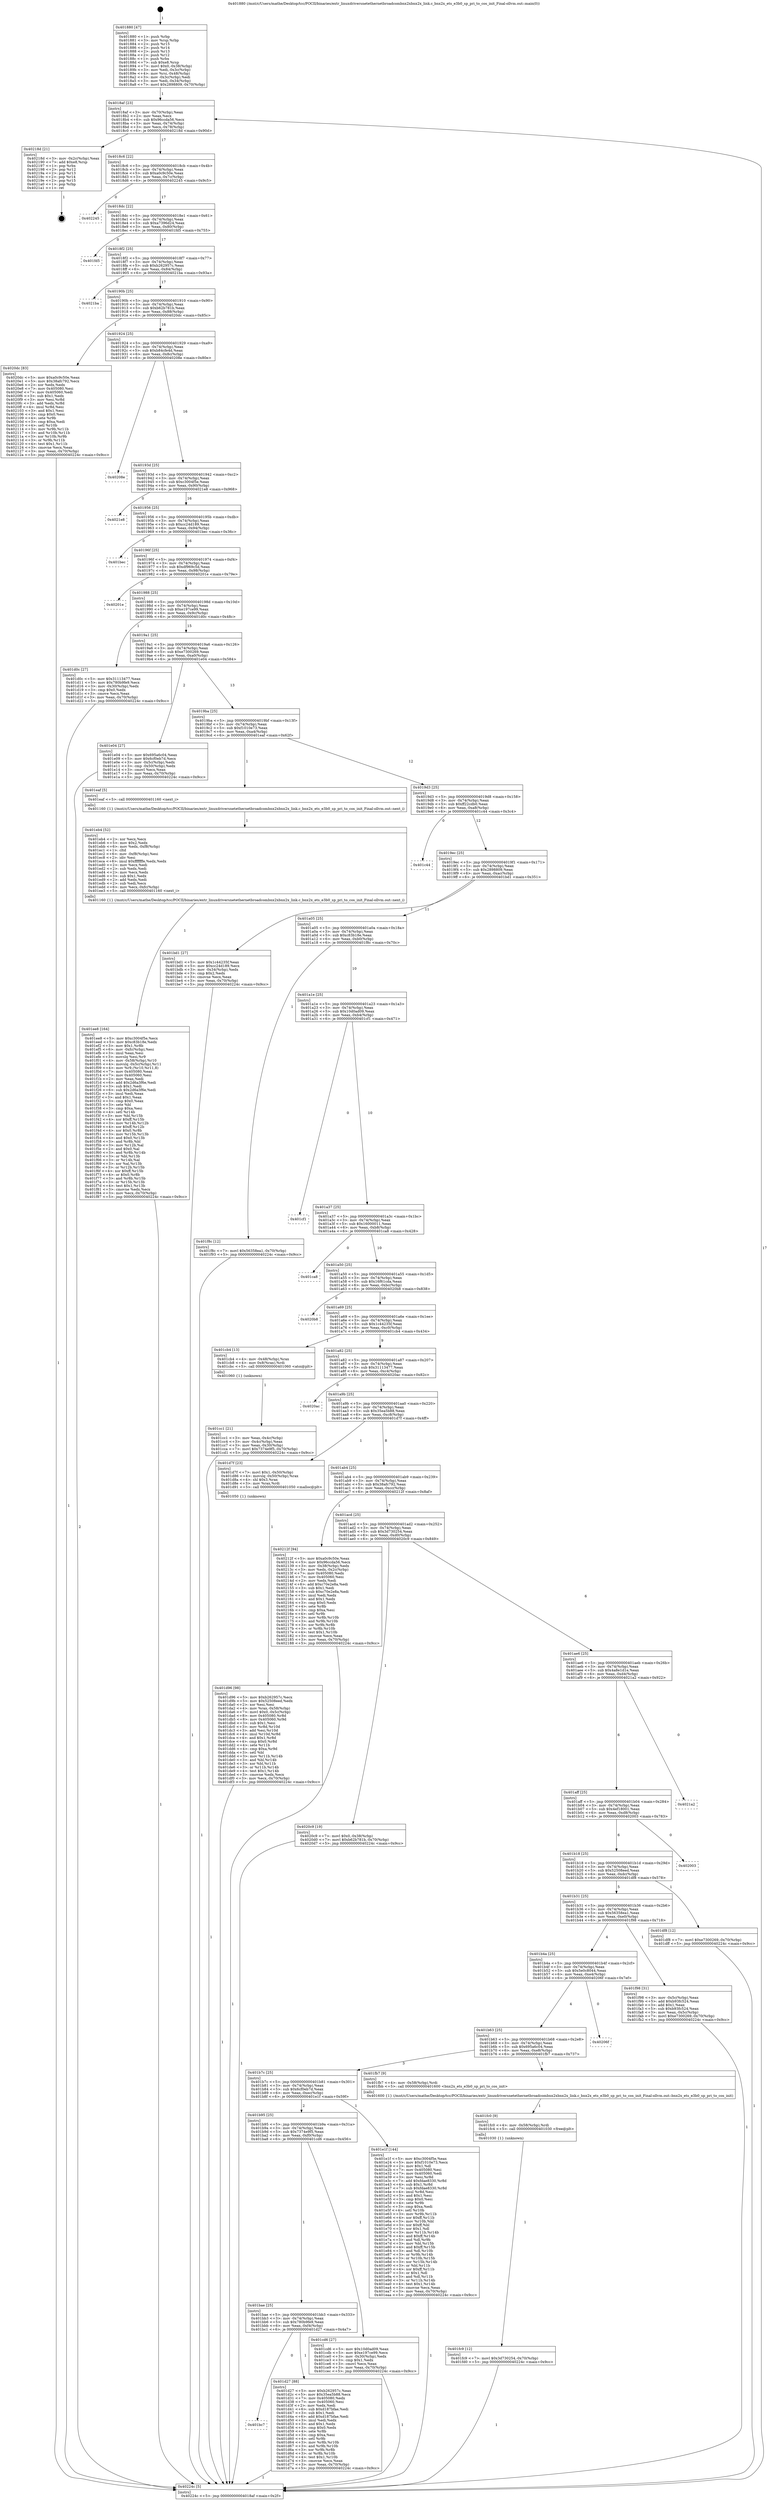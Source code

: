 digraph "0x401880" {
  label = "0x401880 (/mnt/c/Users/mathe/Desktop/tcc/POCII/binaries/extr_linuxdriversnetethernetbroadcombnx2xbnx2x_link.c_bnx2x_ets_e3b0_sp_pri_to_cos_init_Final-ollvm.out::main(0))"
  labelloc = "t"
  node[shape=record]

  Entry [label="",width=0.3,height=0.3,shape=circle,fillcolor=black,style=filled]
  "0x4018af" [label="{
     0x4018af [23]\l
     | [instrs]\l
     &nbsp;&nbsp;0x4018af \<+3\>: mov -0x70(%rbp),%eax\l
     &nbsp;&nbsp;0x4018b2 \<+2\>: mov %eax,%ecx\l
     &nbsp;&nbsp;0x4018b4 \<+6\>: sub $0x96ccda56,%ecx\l
     &nbsp;&nbsp;0x4018ba \<+3\>: mov %eax,-0x74(%rbp)\l
     &nbsp;&nbsp;0x4018bd \<+3\>: mov %ecx,-0x78(%rbp)\l
     &nbsp;&nbsp;0x4018c0 \<+6\>: je 000000000040218d \<main+0x90d\>\l
  }"]
  "0x40218d" [label="{
     0x40218d [21]\l
     | [instrs]\l
     &nbsp;&nbsp;0x40218d \<+3\>: mov -0x2c(%rbp),%eax\l
     &nbsp;&nbsp;0x402190 \<+7\>: add $0xe8,%rsp\l
     &nbsp;&nbsp;0x402197 \<+1\>: pop %rbx\l
     &nbsp;&nbsp;0x402198 \<+2\>: pop %r12\l
     &nbsp;&nbsp;0x40219a \<+2\>: pop %r13\l
     &nbsp;&nbsp;0x40219c \<+2\>: pop %r14\l
     &nbsp;&nbsp;0x40219e \<+2\>: pop %r15\l
     &nbsp;&nbsp;0x4021a0 \<+1\>: pop %rbp\l
     &nbsp;&nbsp;0x4021a1 \<+1\>: ret\l
  }"]
  "0x4018c6" [label="{
     0x4018c6 [22]\l
     | [instrs]\l
     &nbsp;&nbsp;0x4018c6 \<+5\>: jmp 00000000004018cb \<main+0x4b\>\l
     &nbsp;&nbsp;0x4018cb \<+3\>: mov -0x74(%rbp),%eax\l
     &nbsp;&nbsp;0x4018ce \<+5\>: sub $0xa0c9c50e,%eax\l
     &nbsp;&nbsp;0x4018d3 \<+3\>: mov %eax,-0x7c(%rbp)\l
     &nbsp;&nbsp;0x4018d6 \<+6\>: je 0000000000402245 \<main+0x9c5\>\l
  }"]
  Exit [label="",width=0.3,height=0.3,shape=circle,fillcolor=black,style=filled,peripheries=2]
  "0x402245" [label="{
     0x402245\l
  }", style=dashed]
  "0x4018dc" [label="{
     0x4018dc [22]\l
     | [instrs]\l
     &nbsp;&nbsp;0x4018dc \<+5\>: jmp 00000000004018e1 \<main+0x61\>\l
     &nbsp;&nbsp;0x4018e1 \<+3\>: mov -0x74(%rbp),%eax\l
     &nbsp;&nbsp;0x4018e4 \<+5\>: sub $0xa7396d24,%eax\l
     &nbsp;&nbsp;0x4018e9 \<+3\>: mov %eax,-0x80(%rbp)\l
     &nbsp;&nbsp;0x4018ec \<+6\>: je 0000000000401fd5 \<main+0x755\>\l
  }"]
  "0x401fc9" [label="{
     0x401fc9 [12]\l
     | [instrs]\l
     &nbsp;&nbsp;0x401fc9 \<+7\>: movl $0x3d730254,-0x70(%rbp)\l
     &nbsp;&nbsp;0x401fd0 \<+5\>: jmp 000000000040224c \<main+0x9cc\>\l
  }"]
  "0x401fd5" [label="{
     0x401fd5\l
  }", style=dashed]
  "0x4018f2" [label="{
     0x4018f2 [25]\l
     | [instrs]\l
     &nbsp;&nbsp;0x4018f2 \<+5\>: jmp 00000000004018f7 \<main+0x77\>\l
     &nbsp;&nbsp;0x4018f7 \<+3\>: mov -0x74(%rbp),%eax\l
     &nbsp;&nbsp;0x4018fa \<+5\>: sub $0xb262957c,%eax\l
     &nbsp;&nbsp;0x4018ff \<+6\>: mov %eax,-0x84(%rbp)\l
     &nbsp;&nbsp;0x401905 \<+6\>: je 00000000004021ba \<main+0x93a\>\l
  }"]
  "0x401fc0" [label="{
     0x401fc0 [9]\l
     | [instrs]\l
     &nbsp;&nbsp;0x401fc0 \<+4\>: mov -0x58(%rbp),%rdi\l
     &nbsp;&nbsp;0x401fc4 \<+5\>: call 0000000000401030 \<free@plt\>\l
     | [calls]\l
     &nbsp;&nbsp;0x401030 \{1\} (unknown)\l
  }"]
  "0x4021ba" [label="{
     0x4021ba\l
  }", style=dashed]
  "0x40190b" [label="{
     0x40190b [25]\l
     | [instrs]\l
     &nbsp;&nbsp;0x40190b \<+5\>: jmp 0000000000401910 \<main+0x90\>\l
     &nbsp;&nbsp;0x401910 \<+3\>: mov -0x74(%rbp),%eax\l
     &nbsp;&nbsp;0x401913 \<+5\>: sub $0xb62b781b,%eax\l
     &nbsp;&nbsp;0x401918 \<+6\>: mov %eax,-0x88(%rbp)\l
     &nbsp;&nbsp;0x40191e \<+6\>: je 00000000004020dc \<main+0x85c\>\l
  }"]
  "0x401ee8" [label="{
     0x401ee8 [164]\l
     | [instrs]\l
     &nbsp;&nbsp;0x401ee8 \<+5\>: mov $0xc3004f5e,%ecx\l
     &nbsp;&nbsp;0x401eed \<+5\>: mov $0xc83b18e,%edx\l
     &nbsp;&nbsp;0x401ef2 \<+3\>: mov $0x1,%r8b\l
     &nbsp;&nbsp;0x401ef5 \<+6\>: mov -0xfc(%rbp),%esi\l
     &nbsp;&nbsp;0x401efb \<+3\>: imul %eax,%esi\l
     &nbsp;&nbsp;0x401efe \<+3\>: movslq %esi,%r9\l
     &nbsp;&nbsp;0x401f01 \<+4\>: mov -0x58(%rbp),%r10\l
     &nbsp;&nbsp;0x401f05 \<+4\>: movslq -0x5c(%rbp),%r11\l
     &nbsp;&nbsp;0x401f09 \<+4\>: mov %r9,(%r10,%r11,8)\l
     &nbsp;&nbsp;0x401f0d \<+7\>: mov 0x405080,%eax\l
     &nbsp;&nbsp;0x401f14 \<+7\>: mov 0x405060,%esi\l
     &nbsp;&nbsp;0x401f1b \<+2\>: mov %eax,%edi\l
     &nbsp;&nbsp;0x401f1d \<+6\>: add $0x2d6a3f6e,%edi\l
     &nbsp;&nbsp;0x401f23 \<+3\>: sub $0x1,%edi\l
     &nbsp;&nbsp;0x401f26 \<+6\>: sub $0x2d6a3f6e,%edi\l
     &nbsp;&nbsp;0x401f2c \<+3\>: imul %edi,%eax\l
     &nbsp;&nbsp;0x401f2f \<+3\>: and $0x1,%eax\l
     &nbsp;&nbsp;0x401f32 \<+3\>: cmp $0x0,%eax\l
     &nbsp;&nbsp;0x401f35 \<+3\>: sete %bl\l
     &nbsp;&nbsp;0x401f38 \<+3\>: cmp $0xa,%esi\l
     &nbsp;&nbsp;0x401f3b \<+4\>: setl %r14b\l
     &nbsp;&nbsp;0x401f3f \<+3\>: mov %bl,%r15b\l
     &nbsp;&nbsp;0x401f42 \<+4\>: xor $0xff,%r15b\l
     &nbsp;&nbsp;0x401f46 \<+3\>: mov %r14b,%r12b\l
     &nbsp;&nbsp;0x401f49 \<+4\>: xor $0xff,%r12b\l
     &nbsp;&nbsp;0x401f4d \<+4\>: xor $0x0,%r8b\l
     &nbsp;&nbsp;0x401f51 \<+3\>: mov %r15b,%r13b\l
     &nbsp;&nbsp;0x401f54 \<+4\>: and $0x0,%r13b\l
     &nbsp;&nbsp;0x401f58 \<+3\>: and %r8b,%bl\l
     &nbsp;&nbsp;0x401f5b \<+3\>: mov %r12b,%al\l
     &nbsp;&nbsp;0x401f5e \<+2\>: and $0x0,%al\l
     &nbsp;&nbsp;0x401f60 \<+3\>: and %r8b,%r14b\l
     &nbsp;&nbsp;0x401f63 \<+3\>: or %bl,%r13b\l
     &nbsp;&nbsp;0x401f66 \<+3\>: or %r14b,%al\l
     &nbsp;&nbsp;0x401f69 \<+3\>: xor %al,%r13b\l
     &nbsp;&nbsp;0x401f6c \<+3\>: or %r12b,%r15b\l
     &nbsp;&nbsp;0x401f6f \<+4\>: xor $0xff,%r15b\l
     &nbsp;&nbsp;0x401f73 \<+4\>: or $0x0,%r8b\l
     &nbsp;&nbsp;0x401f77 \<+3\>: and %r8b,%r15b\l
     &nbsp;&nbsp;0x401f7a \<+3\>: or %r15b,%r13b\l
     &nbsp;&nbsp;0x401f7d \<+4\>: test $0x1,%r13b\l
     &nbsp;&nbsp;0x401f81 \<+3\>: cmovne %edx,%ecx\l
     &nbsp;&nbsp;0x401f84 \<+3\>: mov %ecx,-0x70(%rbp)\l
     &nbsp;&nbsp;0x401f87 \<+5\>: jmp 000000000040224c \<main+0x9cc\>\l
  }"]
  "0x4020dc" [label="{
     0x4020dc [83]\l
     | [instrs]\l
     &nbsp;&nbsp;0x4020dc \<+5\>: mov $0xa0c9c50e,%eax\l
     &nbsp;&nbsp;0x4020e1 \<+5\>: mov $0x38afc792,%ecx\l
     &nbsp;&nbsp;0x4020e6 \<+2\>: xor %edx,%edx\l
     &nbsp;&nbsp;0x4020e8 \<+7\>: mov 0x405080,%esi\l
     &nbsp;&nbsp;0x4020ef \<+7\>: mov 0x405060,%edi\l
     &nbsp;&nbsp;0x4020f6 \<+3\>: sub $0x1,%edx\l
     &nbsp;&nbsp;0x4020f9 \<+3\>: mov %esi,%r8d\l
     &nbsp;&nbsp;0x4020fc \<+3\>: add %edx,%r8d\l
     &nbsp;&nbsp;0x4020ff \<+4\>: imul %r8d,%esi\l
     &nbsp;&nbsp;0x402103 \<+3\>: and $0x1,%esi\l
     &nbsp;&nbsp;0x402106 \<+3\>: cmp $0x0,%esi\l
     &nbsp;&nbsp;0x402109 \<+4\>: sete %r9b\l
     &nbsp;&nbsp;0x40210d \<+3\>: cmp $0xa,%edi\l
     &nbsp;&nbsp;0x402110 \<+4\>: setl %r10b\l
     &nbsp;&nbsp;0x402114 \<+3\>: mov %r9b,%r11b\l
     &nbsp;&nbsp;0x402117 \<+3\>: and %r10b,%r11b\l
     &nbsp;&nbsp;0x40211a \<+3\>: xor %r10b,%r9b\l
     &nbsp;&nbsp;0x40211d \<+3\>: or %r9b,%r11b\l
     &nbsp;&nbsp;0x402120 \<+4\>: test $0x1,%r11b\l
     &nbsp;&nbsp;0x402124 \<+3\>: cmovne %ecx,%eax\l
     &nbsp;&nbsp;0x402127 \<+3\>: mov %eax,-0x70(%rbp)\l
     &nbsp;&nbsp;0x40212a \<+5\>: jmp 000000000040224c \<main+0x9cc\>\l
  }"]
  "0x401924" [label="{
     0x401924 [25]\l
     | [instrs]\l
     &nbsp;&nbsp;0x401924 \<+5\>: jmp 0000000000401929 \<main+0xa9\>\l
     &nbsp;&nbsp;0x401929 \<+3\>: mov -0x74(%rbp),%eax\l
     &nbsp;&nbsp;0x40192c \<+5\>: sub $0xb84cfe4d,%eax\l
     &nbsp;&nbsp;0x401931 \<+6\>: mov %eax,-0x8c(%rbp)\l
     &nbsp;&nbsp;0x401937 \<+6\>: je 000000000040208e \<main+0x80e\>\l
  }"]
  "0x401eb4" [label="{
     0x401eb4 [52]\l
     | [instrs]\l
     &nbsp;&nbsp;0x401eb4 \<+2\>: xor %ecx,%ecx\l
     &nbsp;&nbsp;0x401eb6 \<+5\>: mov $0x2,%edx\l
     &nbsp;&nbsp;0x401ebb \<+6\>: mov %edx,-0xf8(%rbp)\l
     &nbsp;&nbsp;0x401ec1 \<+1\>: cltd\l
     &nbsp;&nbsp;0x401ec2 \<+6\>: mov -0xf8(%rbp),%esi\l
     &nbsp;&nbsp;0x401ec8 \<+2\>: idiv %esi\l
     &nbsp;&nbsp;0x401eca \<+6\>: imul $0xfffffffe,%edx,%edx\l
     &nbsp;&nbsp;0x401ed0 \<+2\>: mov %ecx,%edi\l
     &nbsp;&nbsp;0x401ed2 \<+2\>: sub %edx,%edi\l
     &nbsp;&nbsp;0x401ed4 \<+2\>: mov %ecx,%edx\l
     &nbsp;&nbsp;0x401ed6 \<+3\>: sub $0x1,%edx\l
     &nbsp;&nbsp;0x401ed9 \<+2\>: add %edx,%edi\l
     &nbsp;&nbsp;0x401edb \<+2\>: sub %edi,%ecx\l
     &nbsp;&nbsp;0x401edd \<+6\>: mov %ecx,-0xfc(%rbp)\l
     &nbsp;&nbsp;0x401ee3 \<+5\>: call 0000000000401160 \<next_i\>\l
     | [calls]\l
     &nbsp;&nbsp;0x401160 \{1\} (/mnt/c/Users/mathe/Desktop/tcc/POCII/binaries/extr_linuxdriversnetethernetbroadcombnx2xbnx2x_link.c_bnx2x_ets_e3b0_sp_pri_to_cos_init_Final-ollvm.out::next_i)\l
  }"]
  "0x40208e" [label="{
     0x40208e\l
  }", style=dashed]
  "0x40193d" [label="{
     0x40193d [25]\l
     | [instrs]\l
     &nbsp;&nbsp;0x40193d \<+5\>: jmp 0000000000401942 \<main+0xc2\>\l
     &nbsp;&nbsp;0x401942 \<+3\>: mov -0x74(%rbp),%eax\l
     &nbsp;&nbsp;0x401945 \<+5\>: sub $0xc3004f5e,%eax\l
     &nbsp;&nbsp;0x40194a \<+6\>: mov %eax,-0x90(%rbp)\l
     &nbsp;&nbsp;0x401950 \<+6\>: je 00000000004021e8 \<main+0x968\>\l
  }"]
  "0x401d96" [label="{
     0x401d96 [98]\l
     | [instrs]\l
     &nbsp;&nbsp;0x401d96 \<+5\>: mov $0xb262957c,%ecx\l
     &nbsp;&nbsp;0x401d9b \<+5\>: mov $0x52508eed,%edx\l
     &nbsp;&nbsp;0x401da0 \<+2\>: xor %esi,%esi\l
     &nbsp;&nbsp;0x401da2 \<+4\>: mov %rax,-0x58(%rbp)\l
     &nbsp;&nbsp;0x401da6 \<+7\>: movl $0x0,-0x5c(%rbp)\l
     &nbsp;&nbsp;0x401dad \<+8\>: mov 0x405080,%r8d\l
     &nbsp;&nbsp;0x401db5 \<+8\>: mov 0x405060,%r9d\l
     &nbsp;&nbsp;0x401dbd \<+3\>: sub $0x1,%esi\l
     &nbsp;&nbsp;0x401dc0 \<+3\>: mov %r8d,%r10d\l
     &nbsp;&nbsp;0x401dc3 \<+3\>: add %esi,%r10d\l
     &nbsp;&nbsp;0x401dc6 \<+4\>: imul %r10d,%r8d\l
     &nbsp;&nbsp;0x401dca \<+4\>: and $0x1,%r8d\l
     &nbsp;&nbsp;0x401dce \<+4\>: cmp $0x0,%r8d\l
     &nbsp;&nbsp;0x401dd2 \<+4\>: sete %r11b\l
     &nbsp;&nbsp;0x401dd6 \<+4\>: cmp $0xa,%r9d\l
     &nbsp;&nbsp;0x401dda \<+3\>: setl %bl\l
     &nbsp;&nbsp;0x401ddd \<+3\>: mov %r11b,%r14b\l
     &nbsp;&nbsp;0x401de0 \<+3\>: and %bl,%r14b\l
     &nbsp;&nbsp;0x401de3 \<+3\>: xor %bl,%r11b\l
     &nbsp;&nbsp;0x401de6 \<+3\>: or %r11b,%r14b\l
     &nbsp;&nbsp;0x401de9 \<+4\>: test $0x1,%r14b\l
     &nbsp;&nbsp;0x401ded \<+3\>: cmovne %edx,%ecx\l
     &nbsp;&nbsp;0x401df0 \<+3\>: mov %ecx,-0x70(%rbp)\l
     &nbsp;&nbsp;0x401df3 \<+5\>: jmp 000000000040224c \<main+0x9cc\>\l
  }"]
  "0x4021e8" [label="{
     0x4021e8\l
  }", style=dashed]
  "0x401956" [label="{
     0x401956 [25]\l
     | [instrs]\l
     &nbsp;&nbsp;0x401956 \<+5\>: jmp 000000000040195b \<main+0xdb\>\l
     &nbsp;&nbsp;0x40195b \<+3\>: mov -0x74(%rbp),%eax\l
     &nbsp;&nbsp;0x40195e \<+5\>: sub $0xcc24d189,%eax\l
     &nbsp;&nbsp;0x401963 \<+6\>: mov %eax,-0x94(%rbp)\l
     &nbsp;&nbsp;0x401969 \<+6\>: je 0000000000401bec \<main+0x36c\>\l
  }"]
  "0x401bc7" [label="{
     0x401bc7\l
  }", style=dashed]
  "0x401bec" [label="{
     0x401bec\l
  }", style=dashed]
  "0x40196f" [label="{
     0x40196f [25]\l
     | [instrs]\l
     &nbsp;&nbsp;0x40196f \<+5\>: jmp 0000000000401974 \<main+0xf4\>\l
     &nbsp;&nbsp;0x401974 \<+3\>: mov -0x74(%rbp),%eax\l
     &nbsp;&nbsp;0x401977 \<+5\>: sub $0xdf969c5d,%eax\l
     &nbsp;&nbsp;0x40197c \<+6\>: mov %eax,-0x98(%rbp)\l
     &nbsp;&nbsp;0x401982 \<+6\>: je 000000000040201e \<main+0x79e\>\l
  }"]
  "0x401d27" [label="{
     0x401d27 [88]\l
     | [instrs]\l
     &nbsp;&nbsp;0x401d27 \<+5\>: mov $0xb262957c,%eax\l
     &nbsp;&nbsp;0x401d2c \<+5\>: mov $0x35ea5b88,%ecx\l
     &nbsp;&nbsp;0x401d31 \<+7\>: mov 0x405080,%edx\l
     &nbsp;&nbsp;0x401d38 \<+7\>: mov 0x405060,%esi\l
     &nbsp;&nbsp;0x401d3f \<+2\>: mov %edx,%edi\l
     &nbsp;&nbsp;0x401d41 \<+6\>: sub $0xd187bfae,%edi\l
     &nbsp;&nbsp;0x401d47 \<+3\>: sub $0x1,%edi\l
     &nbsp;&nbsp;0x401d4a \<+6\>: add $0xd187bfae,%edi\l
     &nbsp;&nbsp;0x401d50 \<+3\>: imul %edi,%edx\l
     &nbsp;&nbsp;0x401d53 \<+3\>: and $0x1,%edx\l
     &nbsp;&nbsp;0x401d56 \<+3\>: cmp $0x0,%edx\l
     &nbsp;&nbsp;0x401d59 \<+4\>: sete %r8b\l
     &nbsp;&nbsp;0x401d5d \<+3\>: cmp $0xa,%esi\l
     &nbsp;&nbsp;0x401d60 \<+4\>: setl %r9b\l
     &nbsp;&nbsp;0x401d64 \<+3\>: mov %r8b,%r10b\l
     &nbsp;&nbsp;0x401d67 \<+3\>: and %r9b,%r10b\l
     &nbsp;&nbsp;0x401d6a \<+3\>: xor %r9b,%r8b\l
     &nbsp;&nbsp;0x401d6d \<+3\>: or %r8b,%r10b\l
     &nbsp;&nbsp;0x401d70 \<+4\>: test $0x1,%r10b\l
     &nbsp;&nbsp;0x401d74 \<+3\>: cmovne %ecx,%eax\l
     &nbsp;&nbsp;0x401d77 \<+3\>: mov %eax,-0x70(%rbp)\l
     &nbsp;&nbsp;0x401d7a \<+5\>: jmp 000000000040224c \<main+0x9cc\>\l
  }"]
  "0x40201e" [label="{
     0x40201e\l
  }", style=dashed]
  "0x401988" [label="{
     0x401988 [25]\l
     | [instrs]\l
     &nbsp;&nbsp;0x401988 \<+5\>: jmp 000000000040198d \<main+0x10d\>\l
     &nbsp;&nbsp;0x40198d \<+3\>: mov -0x74(%rbp),%eax\l
     &nbsp;&nbsp;0x401990 \<+5\>: sub $0xe197ce99,%eax\l
     &nbsp;&nbsp;0x401995 \<+6\>: mov %eax,-0x9c(%rbp)\l
     &nbsp;&nbsp;0x40199b \<+6\>: je 0000000000401d0c \<main+0x48c\>\l
  }"]
  "0x401bae" [label="{
     0x401bae [25]\l
     | [instrs]\l
     &nbsp;&nbsp;0x401bae \<+5\>: jmp 0000000000401bb3 \<main+0x333\>\l
     &nbsp;&nbsp;0x401bb3 \<+3\>: mov -0x74(%rbp),%eax\l
     &nbsp;&nbsp;0x401bb6 \<+5\>: sub $0x780b9fe9,%eax\l
     &nbsp;&nbsp;0x401bbb \<+6\>: mov %eax,-0xf4(%rbp)\l
     &nbsp;&nbsp;0x401bc1 \<+6\>: je 0000000000401d27 \<main+0x4a7\>\l
  }"]
  "0x401d0c" [label="{
     0x401d0c [27]\l
     | [instrs]\l
     &nbsp;&nbsp;0x401d0c \<+5\>: mov $0x31113477,%eax\l
     &nbsp;&nbsp;0x401d11 \<+5\>: mov $0x780b9fe9,%ecx\l
     &nbsp;&nbsp;0x401d16 \<+3\>: mov -0x30(%rbp),%edx\l
     &nbsp;&nbsp;0x401d19 \<+3\>: cmp $0x0,%edx\l
     &nbsp;&nbsp;0x401d1c \<+3\>: cmove %ecx,%eax\l
     &nbsp;&nbsp;0x401d1f \<+3\>: mov %eax,-0x70(%rbp)\l
     &nbsp;&nbsp;0x401d22 \<+5\>: jmp 000000000040224c \<main+0x9cc\>\l
  }"]
  "0x4019a1" [label="{
     0x4019a1 [25]\l
     | [instrs]\l
     &nbsp;&nbsp;0x4019a1 \<+5\>: jmp 00000000004019a6 \<main+0x126\>\l
     &nbsp;&nbsp;0x4019a6 \<+3\>: mov -0x74(%rbp),%eax\l
     &nbsp;&nbsp;0x4019a9 \<+5\>: sub $0xe7300269,%eax\l
     &nbsp;&nbsp;0x4019ae \<+6\>: mov %eax,-0xa0(%rbp)\l
     &nbsp;&nbsp;0x4019b4 \<+6\>: je 0000000000401e04 \<main+0x584\>\l
  }"]
  "0x401cd6" [label="{
     0x401cd6 [27]\l
     | [instrs]\l
     &nbsp;&nbsp;0x401cd6 \<+5\>: mov $0x10d0ad09,%eax\l
     &nbsp;&nbsp;0x401cdb \<+5\>: mov $0xe197ce99,%ecx\l
     &nbsp;&nbsp;0x401ce0 \<+3\>: mov -0x30(%rbp),%edx\l
     &nbsp;&nbsp;0x401ce3 \<+3\>: cmp $0x1,%edx\l
     &nbsp;&nbsp;0x401ce6 \<+3\>: cmovl %ecx,%eax\l
     &nbsp;&nbsp;0x401ce9 \<+3\>: mov %eax,-0x70(%rbp)\l
     &nbsp;&nbsp;0x401cec \<+5\>: jmp 000000000040224c \<main+0x9cc\>\l
  }"]
  "0x401e04" [label="{
     0x401e04 [27]\l
     | [instrs]\l
     &nbsp;&nbsp;0x401e04 \<+5\>: mov $0x695a6c04,%eax\l
     &nbsp;&nbsp;0x401e09 \<+5\>: mov $0x6cf0eb7d,%ecx\l
     &nbsp;&nbsp;0x401e0e \<+3\>: mov -0x5c(%rbp),%edx\l
     &nbsp;&nbsp;0x401e11 \<+3\>: cmp -0x50(%rbp),%edx\l
     &nbsp;&nbsp;0x401e14 \<+3\>: cmovl %ecx,%eax\l
     &nbsp;&nbsp;0x401e17 \<+3\>: mov %eax,-0x70(%rbp)\l
     &nbsp;&nbsp;0x401e1a \<+5\>: jmp 000000000040224c \<main+0x9cc\>\l
  }"]
  "0x4019ba" [label="{
     0x4019ba [25]\l
     | [instrs]\l
     &nbsp;&nbsp;0x4019ba \<+5\>: jmp 00000000004019bf \<main+0x13f\>\l
     &nbsp;&nbsp;0x4019bf \<+3\>: mov -0x74(%rbp),%eax\l
     &nbsp;&nbsp;0x4019c2 \<+5\>: sub $0xf1010e73,%eax\l
     &nbsp;&nbsp;0x4019c7 \<+6\>: mov %eax,-0xa4(%rbp)\l
     &nbsp;&nbsp;0x4019cd \<+6\>: je 0000000000401eaf \<main+0x62f\>\l
  }"]
  "0x401b95" [label="{
     0x401b95 [25]\l
     | [instrs]\l
     &nbsp;&nbsp;0x401b95 \<+5\>: jmp 0000000000401b9a \<main+0x31a\>\l
     &nbsp;&nbsp;0x401b9a \<+3\>: mov -0x74(%rbp),%eax\l
     &nbsp;&nbsp;0x401b9d \<+5\>: sub $0x7374e9f5,%eax\l
     &nbsp;&nbsp;0x401ba2 \<+6\>: mov %eax,-0xf0(%rbp)\l
     &nbsp;&nbsp;0x401ba8 \<+6\>: je 0000000000401cd6 \<main+0x456\>\l
  }"]
  "0x401eaf" [label="{
     0x401eaf [5]\l
     | [instrs]\l
     &nbsp;&nbsp;0x401eaf \<+5\>: call 0000000000401160 \<next_i\>\l
     | [calls]\l
     &nbsp;&nbsp;0x401160 \{1\} (/mnt/c/Users/mathe/Desktop/tcc/POCII/binaries/extr_linuxdriversnetethernetbroadcombnx2xbnx2x_link.c_bnx2x_ets_e3b0_sp_pri_to_cos_init_Final-ollvm.out::next_i)\l
  }"]
  "0x4019d3" [label="{
     0x4019d3 [25]\l
     | [instrs]\l
     &nbsp;&nbsp;0x4019d3 \<+5\>: jmp 00000000004019d8 \<main+0x158\>\l
     &nbsp;&nbsp;0x4019d8 \<+3\>: mov -0x74(%rbp),%eax\l
     &nbsp;&nbsp;0x4019db \<+5\>: sub $0xff22cdb0,%eax\l
     &nbsp;&nbsp;0x4019e0 \<+6\>: mov %eax,-0xa8(%rbp)\l
     &nbsp;&nbsp;0x4019e6 \<+6\>: je 0000000000401c44 \<main+0x3c4\>\l
  }"]
  "0x401e1f" [label="{
     0x401e1f [144]\l
     | [instrs]\l
     &nbsp;&nbsp;0x401e1f \<+5\>: mov $0xc3004f5e,%eax\l
     &nbsp;&nbsp;0x401e24 \<+5\>: mov $0xf1010e73,%ecx\l
     &nbsp;&nbsp;0x401e29 \<+2\>: mov $0x1,%dl\l
     &nbsp;&nbsp;0x401e2b \<+7\>: mov 0x405080,%esi\l
     &nbsp;&nbsp;0x401e32 \<+7\>: mov 0x405060,%edi\l
     &nbsp;&nbsp;0x401e39 \<+3\>: mov %esi,%r8d\l
     &nbsp;&nbsp;0x401e3c \<+7\>: add $0xfdae8330,%r8d\l
     &nbsp;&nbsp;0x401e43 \<+4\>: sub $0x1,%r8d\l
     &nbsp;&nbsp;0x401e47 \<+7\>: sub $0xfdae8330,%r8d\l
     &nbsp;&nbsp;0x401e4e \<+4\>: imul %r8d,%esi\l
     &nbsp;&nbsp;0x401e52 \<+3\>: and $0x1,%esi\l
     &nbsp;&nbsp;0x401e55 \<+3\>: cmp $0x0,%esi\l
     &nbsp;&nbsp;0x401e58 \<+4\>: sete %r9b\l
     &nbsp;&nbsp;0x401e5c \<+3\>: cmp $0xa,%edi\l
     &nbsp;&nbsp;0x401e5f \<+4\>: setl %r10b\l
     &nbsp;&nbsp;0x401e63 \<+3\>: mov %r9b,%r11b\l
     &nbsp;&nbsp;0x401e66 \<+4\>: xor $0xff,%r11b\l
     &nbsp;&nbsp;0x401e6a \<+3\>: mov %r10b,%bl\l
     &nbsp;&nbsp;0x401e6d \<+3\>: xor $0xff,%bl\l
     &nbsp;&nbsp;0x401e70 \<+3\>: xor $0x1,%dl\l
     &nbsp;&nbsp;0x401e73 \<+3\>: mov %r11b,%r14b\l
     &nbsp;&nbsp;0x401e76 \<+4\>: and $0xff,%r14b\l
     &nbsp;&nbsp;0x401e7a \<+3\>: and %dl,%r9b\l
     &nbsp;&nbsp;0x401e7d \<+3\>: mov %bl,%r15b\l
     &nbsp;&nbsp;0x401e80 \<+4\>: and $0xff,%r15b\l
     &nbsp;&nbsp;0x401e84 \<+3\>: and %dl,%r10b\l
     &nbsp;&nbsp;0x401e87 \<+3\>: or %r9b,%r14b\l
     &nbsp;&nbsp;0x401e8a \<+3\>: or %r10b,%r15b\l
     &nbsp;&nbsp;0x401e8d \<+3\>: xor %r15b,%r14b\l
     &nbsp;&nbsp;0x401e90 \<+3\>: or %bl,%r11b\l
     &nbsp;&nbsp;0x401e93 \<+4\>: xor $0xff,%r11b\l
     &nbsp;&nbsp;0x401e97 \<+3\>: or $0x1,%dl\l
     &nbsp;&nbsp;0x401e9a \<+3\>: and %dl,%r11b\l
     &nbsp;&nbsp;0x401e9d \<+3\>: or %r11b,%r14b\l
     &nbsp;&nbsp;0x401ea0 \<+4\>: test $0x1,%r14b\l
     &nbsp;&nbsp;0x401ea4 \<+3\>: cmovne %ecx,%eax\l
     &nbsp;&nbsp;0x401ea7 \<+3\>: mov %eax,-0x70(%rbp)\l
     &nbsp;&nbsp;0x401eaa \<+5\>: jmp 000000000040224c \<main+0x9cc\>\l
  }"]
  "0x401c44" [label="{
     0x401c44\l
  }", style=dashed]
  "0x4019ec" [label="{
     0x4019ec [25]\l
     | [instrs]\l
     &nbsp;&nbsp;0x4019ec \<+5\>: jmp 00000000004019f1 \<main+0x171\>\l
     &nbsp;&nbsp;0x4019f1 \<+3\>: mov -0x74(%rbp),%eax\l
     &nbsp;&nbsp;0x4019f4 \<+5\>: sub $0x2898809,%eax\l
     &nbsp;&nbsp;0x4019f9 \<+6\>: mov %eax,-0xac(%rbp)\l
     &nbsp;&nbsp;0x4019ff \<+6\>: je 0000000000401bd1 \<main+0x351\>\l
  }"]
  "0x401b7c" [label="{
     0x401b7c [25]\l
     | [instrs]\l
     &nbsp;&nbsp;0x401b7c \<+5\>: jmp 0000000000401b81 \<main+0x301\>\l
     &nbsp;&nbsp;0x401b81 \<+3\>: mov -0x74(%rbp),%eax\l
     &nbsp;&nbsp;0x401b84 \<+5\>: sub $0x6cf0eb7d,%eax\l
     &nbsp;&nbsp;0x401b89 \<+6\>: mov %eax,-0xec(%rbp)\l
     &nbsp;&nbsp;0x401b8f \<+6\>: je 0000000000401e1f \<main+0x59f\>\l
  }"]
  "0x401bd1" [label="{
     0x401bd1 [27]\l
     | [instrs]\l
     &nbsp;&nbsp;0x401bd1 \<+5\>: mov $0x1c44235f,%eax\l
     &nbsp;&nbsp;0x401bd6 \<+5\>: mov $0xcc24d189,%ecx\l
     &nbsp;&nbsp;0x401bdb \<+3\>: mov -0x34(%rbp),%edx\l
     &nbsp;&nbsp;0x401bde \<+3\>: cmp $0x2,%edx\l
     &nbsp;&nbsp;0x401be1 \<+3\>: cmovne %ecx,%eax\l
     &nbsp;&nbsp;0x401be4 \<+3\>: mov %eax,-0x70(%rbp)\l
     &nbsp;&nbsp;0x401be7 \<+5\>: jmp 000000000040224c \<main+0x9cc\>\l
  }"]
  "0x401a05" [label="{
     0x401a05 [25]\l
     | [instrs]\l
     &nbsp;&nbsp;0x401a05 \<+5\>: jmp 0000000000401a0a \<main+0x18a\>\l
     &nbsp;&nbsp;0x401a0a \<+3\>: mov -0x74(%rbp),%eax\l
     &nbsp;&nbsp;0x401a0d \<+5\>: sub $0xc83b18e,%eax\l
     &nbsp;&nbsp;0x401a12 \<+6\>: mov %eax,-0xb0(%rbp)\l
     &nbsp;&nbsp;0x401a18 \<+6\>: je 0000000000401f8c \<main+0x70c\>\l
  }"]
  "0x40224c" [label="{
     0x40224c [5]\l
     | [instrs]\l
     &nbsp;&nbsp;0x40224c \<+5\>: jmp 00000000004018af \<main+0x2f\>\l
  }"]
  "0x401880" [label="{
     0x401880 [47]\l
     | [instrs]\l
     &nbsp;&nbsp;0x401880 \<+1\>: push %rbp\l
     &nbsp;&nbsp;0x401881 \<+3\>: mov %rsp,%rbp\l
     &nbsp;&nbsp;0x401884 \<+2\>: push %r15\l
     &nbsp;&nbsp;0x401886 \<+2\>: push %r14\l
     &nbsp;&nbsp;0x401888 \<+2\>: push %r13\l
     &nbsp;&nbsp;0x40188a \<+2\>: push %r12\l
     &nbsp;&nbsp;0x40188c \<+1\>: push %rbx\l
     &nbsp;&nbsp;0x40188d \<+7\>: sub $0xe8,%rsp\l
     &nbsp;&nbsp;0x401894 \<+7\>: movl $0x0,-0x38(%rbp)\l
     &nbsp;&nbsp;0x40189b \<+3\>: mov %edi,-0x3c(%rbp)\l
     &nbsp;&nbsp;0x40189e \<+4\>: mov %rsi,-0x48(%rbp)\l
     &nbsp;&nbsp;0x4018a2 \<+3\>: mov -0x3c(%rbp),%edi\l
     &nbsp;&nbsp;0x4018a5 \<+3\>: mov %edi,-0x34(%rbp)\l
     &nbsp;&nbsp;0x4018a8 \<+7\>: movl $0x2898809,-0x70(%rbp)\l
  }"]
  "0x401fb7" [label="{
     0x401fb7 [9]\l
     | [instrs]\l
     &nbsp;&nbsp;0x401fb7 \<+4\>: mov -0x58(%rbp),%rdi\l
     &nbsp;&nbsp;0x401fbb \<+5\>: call 0000000000401600 \<bnx2x_ets_e3b0_sp_pri_to_cos_init\>\l
     | [calls]\l
     &nbsp;&nbsp;0x401600 \{1\} (/mnt/c/Users/mathe/Desktop/tcc/POCII/binaries/extr_linuxdriversnetethernetbroadcombnx2xbnx2x_link.c_bnx2x_ets_e3b0_sp_pri_to_cos_init_Final-ollvm.out::bnx2x_ets_e3b0_sp_pri_to_cos_init)\l
  }"]
  "0x401f8c" [label="{
     0x401f8c [12]\l
     | [instrs]\l
     &nbsp;&nbsp;0x401f8c \<+7\>: movl $0x56358ea1,-0x70(%rbp)\l
     &nbsp;&nbsp;0x401f93 \<+5\>: jmp 000000000040224c \<main+0x9cc\>\l
  }"]
  "0x401a1e" [label="{
     0x401a1e [25]\l
     | [instrs]\l
     &nbsp;&nbsp;0x401a1e \<+5\>: jmp 0000000000401a23 \<main+0x1a3\>\l
     &nbsp;&nbsp;0x401a23 \<+3\>: mov -0x74(%rbp),%eax\l
     &nbsp;&nbsp;0x401a26 \<+5\>: sub $0x10d0ad09,%eax\l
     &nbsp;&nbsp;0x401a2b \<+6\>: mov %eax,-0xb4(%rbp)\l
     &nbsp;&nbsp;0x401a31 \<+6\>: je 0000000000401cf1 \<main+0x471\>\l
  }"]
  "0x401b63" [label="{
     0x401b63 [25]\l
     | [instrs]\l
     &nbsp;&nbsp;0x401b63 \<+5\>: jmp 0000000000401b68 \<main+0x2e8\>\l
     &nbsp;&nbsp;0x401b68 \<+3\>: mov -0x74(%rbp),%eax\l
     &nbsp;&nbsp;0x401b6b \<+5\>: sub $0x695a6c04,%eax\l
     &nbsp;&nbsp;0x401b70 \<+6\>: mov %eax,-0xe8(%rbp)\l
     &nbsp;&nbsp;0x401b76 \<+6\>: je 0000000000401fb7 \<main+0x737\>\l
  }"]
  "0x401cf1" [label="{
     0x401cf1\l
  }", style=dashed]
  "0x401a37" [label="{
     0x401a37 [25]\l
     | [instrs]\l
     &nbsp;&nbsp;0x401a37 \<+5\>: jmp 0000000000401a3c \<main+0x1bc\>\l
     &nbsp;&nbsp;0x401a3c \<+3\>: mov -0x74(%rbp),%eax\l
     &nbsp;&nbsp;0x401a3f \<+5\>: sub $0x16000011,%eax\l
     &nbsp;&nbsp;0x401a44 \<+6\>: mov %eax,-0xb8(%rbp)\l
     &nbsp;&nbsp;0x401a4a \<+6\>: je 0000000000401ca8 \<main+0x428\>\l
  }"]
  "0x40206f" [label="{
     0x40206f\l
  }", style=dashed]
  "0x401ca8" [label="{
     0x401ca8\l
  }", style=dashed]
  "0x401a50" [label="{
     0x401a50 [25]\l
     | [instrs]\l
     &nbsp;&nbsp;0x401a50 \<+5\>: jmp 0000000000401a55 \<main+0x1d5\>\l
     &nbsp;&nbsp;0x401a55 \<+3\>: mov -0x74(%rbp),%eax\l
     &nbsp;&nbsp;0x401a58 \<+5\>: sub $0x16f61cda,%eax\l
     &nbsp;&nbsp;0x401a5d \<+6\>: mov %eax,-0xbc(%rbp)\l
     &nbsp;&nbsp;0x401a63 \<+6\>: je 00000000004020b8 \<main+0x838\>\l
  }"]
  "0x401b4a" [label="{
     0x401b4a [25]\l
     | [instrs]\l
     &nbsp;&nbsp;0x401b4a \<+5\>: jmp 0000000000401b4f \<main+0x2cf\>\l
     &nbsp;&nbsp;0x401b4f \<+3\>: mov -0x74(%rbp),%eax\l
     &nbsp;&nbsp;0x401b52 \<+5\>: sub $0x5e0c8044,%eax\l
     &nbsp;&nbsp;0x401b57 \<+6\>: mov %eax,-0xe4(%rbp)\l
     &nbsp;&nbsp;0x401b5d \<+6\>: je 000000000040206f \<main+0x7ef\>\l
  }"]
  "0x4020b8" [label="{
     0x4020b8\l
  }", style=dashed]
  "0x401a69" [label="{
     0x401a69 [25]\l
     | [instrs]\l
     &nbsp;&nbsp;0x401a69 \<+5\>: jmp 0000000000401a6e \<main+0x1ee\>\l
     &nbsp;&nbsp;0x401a6e \<+3\>: mov -0x74(%rbp),%eax\l
     &nbsp;&nbsp;0x401a71 \<+5\>: sub $0x1c44235f,%eax\l
     &nbsp;&nbsp;0x401a76 \<+6\>: mov %eax,-0xc0(%rbp)\l
     &nbsp;&nbsp;0x401a7c \<+6\>: je 0000000000401cb4 \<main+0x434\>\l
  }"]
  "0x401f98" [label="{
     0x401f98 [31]\l
     | [instrs]\l
     &nbsp;&nbsp;0x401f98 \<+3\>: mov -0x5c(%rbp),%eax\l
     &nbsp;&nbsp;0x401f9b \<+5\>: add $0xb93fc524,%eax\l
     &nbsp;&nbsp;0x401fa0 \<+3\>: add $0x1,%eax\l
     &nbsp;&nbsp;0x401fa3 \<+5\>: sub $0xb93fc524,%eax\l
     &nbsp;&nbsp;0x401fa8 \<+3\>: mov %eax,-0x5c(%rbp)\l
     &nbsp;&nbsp;0x401fab \<+7\>: movl $0xe7300269,-0x70(%rbp)\l
     &nbsp;&nbsp;0x401fb2 \<+5\>: jmp 000000000040224c \<main+0x9cc\>\l
  }"]
  "0x401cb4" [label="{
     0x401cb4 [13]\l
     | [instrs]\l
     &nbsp;&nbsp;0x401cb4 \<+4\>: mov -0x48(%rbp),%rax\l
     &nbsp;&nbsp;0x401cb8 \<+4\>: mov 0x8(%rax),%rdi\l
     &nbsp;&nbsp;0x401cbc \<+5\>: call 0000000000401060 \<atoi@plt\>\l
     | [calls]\l
     &nbsp;&nbsp;0x401060 \{1\} (unknown)\l
  }"]
  "0x401a82" [label="{
     0x401a82 [25]\l
     | [instrs]\l
     &nbsp;&nbsp;0x401a82 \<+5\>: jmp 0000000000401a87 \<main+0x207\>\l
     &nbsp;&nbsp;0x401a87 \<+3\>: mov -0x74(%rbp),%eax\l
     &nbsp;&nbsp;0x401a8a \<+5\>: sub $0x31113477,%eax\l
     &nbsp;&nbsp;0x401a8f \<+6\>: mov %eax,-0xc4(%rbp)\l
     &nbsp;&nbsp;0x401a95 \<+6\>: je 00000000004020ac \<main+0x82c\>\l
  }"]
  "0x401cc1" [label="{
     0x401cc1 [21]\l
     | [instrs]\l
     &nbsp;&nbsp;0x401cc1 \<+3\>: mov %eax,-0x4c(%rbp)\l
     &nbsp;&nbsp;0x401cc4 \<+3\>: mov -0x4c(%rbp),%eax\l
     &nbsp;&nbsp;0x401cc7 \<+3\>: mov %eax,-0x30(%rbp)\l
     &nbsp;&nbsp;0x401cca \<+7\>: movl $0x7374e9f5,-0x70(%rbp)\l
     &nbsp;&nbsp;0x401cd1 \<+5\>: jmp 000000000040224c \<main+0x9cc\>\l
  }"]
  "0x401b31" [label="{
     0x401b31 [25]\l
     | [instrs]\l
     &nbsp;&nbsp;0x401b31 \<+5\>: jmp 0000000000401b36 \<main+0x2b6\>\l
     &nbsp;&nbsp;0x401b36 \<+3\>: mov -0x74(%rbp),%eax\l
     &nbsp;&nbsp;0x401b39 \<+5\>: sub $0x56358ea1,%eax\l
     &nbsp;&nbsp;0x401b3e \<+6\>: mov %eax,-0xe0(%rbp)\l
     &nbsp;&nbsp;0x401b44 \<+6\>: je 0000000000401f98 \<main+0x718\>\l
  }"]
  "0x4020ac" [label="{
     0x4020ac\l
  }", style=dashed]
  "0x401a9b" [label="{
     0x401a9b [25]\l
     | [instrs]\l
     &nbsp;&nbsp;0x401a9b \<+5\>: jmp 0000000000401aa0 \<main+0x220\>\l
     &nbsp;&nbsp;0x401aa0 \<+3\>: mov -0x74(%rbp),%eax\l
     &nbsp;&nbsp;0x401aa3 \<+5\>: sub $0x35ea5b88,%eax\l
     &nbsp;&nbsp;0x401aa8 \<+6\>: mov %eax,-0xc8(%rbp)\l
     &nbsp;&nbsp;0x401aae \<+6\>: je 0000000000401d7f \<main+0x4ff\>\l
  }"]
  "0x401df8" [label="{
     0x401df8 [12]\l
     | [instrs]\l
     &nbsp;&nbsp;0x401df8 \<+7\>: movl $0xe7300269,-0x70(%rbp)\l
     &nbsp;&nbsp;0x401dff \<+5\>: jmp 000000000040224c \<main+0x9cc\>\l
  }"]
  "0x401d7f" [label="{
     0x401d7f [23]\l
     | [instrs]\l
     &nbsp;&nbsp;0x401d7f \<+7\>: movl $0x1,-0x50(%rbp)\l
     &nbsp;&nbsp;0x401d86 \<+4\>: movslq -0x50(%rbp),%rax\l
     &nbsp;&nbsp;0x401d8a \<+4\>: shl $0x3,%rax\l
     &nbsp;&nbsp;0x401d8e \<+3\>: mov %rax,%rdi\l
     &nbsp;&nbsp;0x401d91 \<+5\>: call 0000000000401050 \<malloc@plt\>\l
     | [calls]\l
     &nbsp;&nbsp;0x401050 \{1\} (unknown)\l
  }"]
  "0x401ab4" [label="{
     0x401ab4 [25]\l
     | [instrs]\l
     &nbsp;&nbsp;0x401ab4 \<+5\>: jmp 0000000000401ab9 \<main+0x239\>\l
     &nbsp;&nbsp;0x401ab9 \<+3\>: mov -0x74(%rbp),%eax\l
     &nbsp;&nbsp;0x401abc \<+5\>: sub $0x38afc792,%eax\l
     &nbsp;&nbsp;0x401ac1 \<+6\>: mov %eax,-0xcc(%rbp)\l
     &nbsp;&nbsp;0x401ac7 \<+6\>: je 000000000040212f \<main+0x8af\>\l
  }"]
  "0x401b18" [label="{
     0x401b18 [25]\l
     | [instrs]\l
     &nbsp;&nbsp;0x401b18 \<+5\>: jmp 0000000000401b1d \<main+0x29d\>\l
     &nbsp;&nbsp;0x401b1d \<+3\>: mov -0x74(%rbp),%eax\l
     &nbsp;&nbsp;0x401b20 \<+5\>: sub $0x52508eed,%eax\l
     &nbsp;&nbsp;0x401b25 \<+6\>: mov %eax,-0xdc(%rbp)\l
     &nbsp;&nbsp;0x401b2b \<+6\>: je 0000000000401df8 \<main+0x578\>\l
  }"]
  "0x40212f" [label="{
     0x40212f [94]\l
     | [instrs]\l
     &nbsp;&nbsp;0x40212f \<+5\>: mov $0xa0c9c50e,%eax\l
     &nbsp;&nbsp;0x402134 \<+5\>: mov $0x96ccda56,%ecx\l
     &nbsp;&nbsp;0x402139 \<+3\>: mov -0x38(%rbp),%edx\l
     &nbsp;&nbsp;0x40213c \<+3\>: mov %edx,-0x2c(%rbp)\l
     &nbsp;&nbsp;0x40213f \<+7\>: mov 0x405080,%edx\l
     &nbsp;&nbsp;0x402146 \<+7\>: mov 0x405060,%esi\l
     &nbsp;&nbsp;0x40214d \<+2\>: mov %edx,%edi\l
     &nbsp;&nbsp;0x40214f \<+6\>: add $0xc70e2e8a,%edi\l
     &nbsp;&nbsp;0x402155 \<+3\>: sub $0x1,%edi\l
     &nbsp;&nbsp;0x402158 \<+6\>: sub $0xc70e2e8a,%edi\l
     &nbsp;&nbsp;0x40215e \<+3\>: imul %edi,%edx\l
     &nbsp;&nbsp;0x402161 \<+3\>: and $0x1,%edx\l
     &nbsp;&nbsp;0x402164 \<+3\>: cmp $0x0,%edx\l
     &nbsp;&nbsp;0x402167 \<+4\>: sete %r8b\l
     &nbsp;&nbsp;0x40216b \<+3\>: cmp $0xa,%esi\l
     &nbsp;&nbsp;0x40216e \<+4\>: setl %r9b\l
     &nbsp;&nbsp;0x402172 \<+3\>: mov %r8b,%r10b\l
     &nbsp;&nbsp;0x402175 \<+3\>: and %r9b,%r10b\l
     &nbsp;&nbsp;0x402178 \<+3\>: xor %r9b,%r8b\l
     &nbsp;&nbsp;0x40217b \<+3\>: or %r8b,%r10b\l
     &nbsp;&nbsp;0x40217e \<+4\>: test $0x1,%r10b\l
     &nbsp;&nbsp;0x402182 \<+3\>: cmovne %ecx,%eax\l
     &nbsp;&nbsp;0x402185 \<+3\>: mov %eax,-0x70(%rbp)\l
     &nbsp;&nbsp;0x402188 \<+5\>: jmp 000000000040224c \<main+0x9cc\>\l
  }"]
  "0x401acd" [label="{
     0x401acd [25]\l
     | [instrs]\l
     &nbsp;&nbsp;0x401acd \<+5\>: jmp 0000000000401ad2 \<main+0x252\>\l
     &nbsp;&nbsp;0x401ad2 \<+3\>: mov -0x74(%rbp),%eax\l
     &nbsp;&nbsp;0x401ad5 \<+5\>: sub $0x3d730254,%eax\l
     &nbsp;&nbsp;0x401ada \<+6\>: mov %eax,-0xd0(%rbp)\l
     &nbsp;&nbsp;0x401ae0 \<+6\>: je 00000000004020c9 \<main+0x849\>\l
  }"]
  "0x402003" [label="{
     0x402003\l
  }", style=dashed]
  "0x4020c9" [label="{
     0x4020c9 [19]\l
     | [instrs]\l
     &nbsp;&nbsp;0x4020c9 \<+7\>: movl $0x0,-0x38(%rbp)\l
     &nbsp;&nbsp;0x4020d0 \<+7\>: movl $0xb62b781b,-0x70(%rbp)\l
     &nbsp;&nbsp;0x4020d7 \<+5\>: jmp 000000000040224c \<main+0x9cc\>\l
  }"]
  "0x401ae6" [label="{
     0x401ae6 [25]\l
     | [instrs]\l
     &nbsp;&nbsp;0x401ae6 \<+5\>: jmp 0000000000401aeb \<main+0x26b\>\l
     &nbsp;&nbsp;0x401aeb \<+3\>: mov -0x74(%rbp),%eax\l
     &nbsp;&nbsp;0x401aee \<+5\>: sub $0x4a8e1d1e,%eax\l
     &nbsp;&nbsp;0x401af3 \<+6\>: mov %eax,-0xd4(%rbp)\l
     &nbsp;&nbsp;0x401af9 \<+6\>: je 00000000004021a2 \<main+0x922\>\l
  }"]
  "0x401aff" [label="{
     0x401aff [25]\l
     | [instrs]\l
     &nbsp;&nbsp;0x401aff \<+5\>: jmp 0000000000401b04 \<main+0x284\>\l
     &nbsp;&nbsp;0x401b04 \<+3\>: mov -0x74(%rbp),%eax\l
     &nbsp;&nbsp;0x401b07 \<+5\>: sub $0x4ef18001,%eax\l
     &nbsp;&nbsp;0x401b0c \<+6\>: mov %eax,-0xd8(%rbp)\l
     &nbsp;&nbsp;0x401b12 \<+6\>: je 0000000000402003 \<main+0x783\>\l
  }"]
  "0x4021a2" [label="{
     0x4021a2\l
  }", style=dashed]
  Entry -> "0x401880" [label=" 1"]
  "0x4018af" -> "0x40218d" [label=" 1"]
  "0x4018af" -> "0x4018c6" [label=" 17"]
  "0x40218d" -> Exit [label=" 1"]
  "0x4018c6" -> "0x402245" [label=" 0"]
  "0x4018c6" -> "0x4018dc" [label=" 17"]
  "0x40212f" -> "0x40224c" [label=" 1"]
  "0x4018dc" -> "0x401fd5" [label=" 0"]
  "0x4018dc" -> "0x4018f2" [label=" 17"]
  "0x4020dc" -> "0x40224c" [label=" 1"]
  "0x4018f2" -> "0x4021ba" [label=" 0"]
  "0x4018f2" -> "0x40190b" [label=" 17"]
  "0x4020c9" -> "0x40224c" [label=" 1"]
  "0x40190b" -> "0x4020dc" [label=" 1"]
  "0x40190b" -> "0x401924" [label=" 16"]
  "0x401fc9" -> "0x40224c" [label=" 1"]
  "0x401924" -> "0x40208e" [label=" 0"]
  "0x401924" -> "0x40193d" [label=" 16"]
  "0x401fc0" -> "0x401fc9" [label=" 1"]
  "0x40193d" -> "0x4021e8" [label=" 0"]
  "0x40193d" -> "0x401956" [label=" 16"]
  "0x401fb7" -> "0x401fc0" [label=" 1"]
  "0x401956" -> "0x401bec" [label=" 0"]
  "0x401956" -> "0x40196f" [label=" 16"]
  "0x401f98" -> "0x40224c" [label=" 1"]
  "0x40196f" -> "0x40201e" [label=" 0"]
  "0x40196f" -> "0x401988" [label=" 16"]
  "0x401f8c" -> "0x40224c" [label=" 1"]
  "0x401988" -> "0x401d0c" [label=" 1"]
  "0x401988" -> "0x4019a1" [label=" 15"]
  "0x401eb4" -> "0x401ee8" [label=" 1"]
  "0x4019a1" -> "0x401e04" [label=" 2"]
  "0x4019a1" -> "0x4019ba" [label=" 13"]
  "0x401eaf" -> "0x401eb4" [label=" 1"]
  "0x4019ba" -> "0x401eaf" [label=" 1"]
  "0x4019ba" -> "0x4019d3" [label=" 12"]
  "0x401e04" -> "0x40224c" [label=" 2"]
  "0x4019d3" -> "0x401c44" [label=" 0"]
  "0x4019d3" -> "0x4019ec" [label=" 12"]
  "0x401df8" -> "0x40224c" [label=" 1"]
  "0x4019ec" -> "0x401bd1" [label=" 1"]
  "0x4019ec" -> "0x401a05" [label=" 11"]
  "0x401bd1" -> "0x40224c" [label=" 1"]
  "0x401880" -> "0x4018af" [label=" 1"]
  "0x40224c" -> "0x4018af" [label=" 17"]
  "0x401d7f" -> "0x401d96" [label=" 1"]
  "0x401a05" -> "0x401f8c" [label=" 1"]
  "0x401a05" -> "0x401a1e" [label=" 10"]
  "0x401d27" -> "0x40224c" [label=" 1"]
  "0x401a1e" -> "0x401cf1" [label=" 0"]
  "0x401a1e" -> "0x401a37" [label=" 10"]
  "0x401bae" -> "0x401d27" [label=" 1"]
  "0x401a37" -> "0x401ca8" [label=" 0"]
  "0x401a37" -> "0x401a50" [label=" 10"]
  "0x401ee8" -> "0x40224c" [label=" 1"]
  "0x401a50" -> "0x4020b8" [label=" 0"]
  "0x401a50" -> "0x401a69" [label=" 10"]
  "0x401cd6" -> "0x40224c" [label=" 1"]
  "0x401a69" -> "0x401cb4" [label=" 1"]
  "0x401a69" -> "0x401a82" [label=" 9"]
  "0x401cb4" -> "0x401cc1" [label=" 1"]
  "0x401cc1" -> "0x40224c" [label=" 1"]
  "0x401b95" -> "0x401bae" [label=" 1"]
  "0x401a82" -> "0x4020ac" [label=" 0"]
  "0x401a82" -> "0x401a9b" [label=" 9"]
  "0x401e1f" -> "0x40224c" [label=" 1"]
  "0x401a9b" -> "0x401d7f" [label=" 1"]
  "0x401a9b" -> "0x401ab4" [label=" 8"]
  "0x401b7c" -> "0x401b95" [label=" 2"]
  "0x401ab4" -> "0x40212f" [label=" 1"]
  "0x401ab4" -> "0x401acd" [label=" 7"]
  "0x401d96" -> "0x40224c" [label=" 1"]
  "0x401acd" -> "0x4020c9" [label=" 1"]
  "0x401acd" -> "0x401ae6" [label=" 6"]
  "0x401b63" -> "0x401b7c" [label=" 3"]
  "0x401ae6" -> "0x4021a2" [label=" 0"]
  "0x401ae6" -> "0x401aff" [label=" 6"]
  "0x401b63" -> "0x401fb7" [label=" 1"]
  "0x401aff" -> "0x402003" [label=" 0"]
  "0x401aff" -> "0x401b18" [label=" 6"]
  "0x401b7c" -> "0x401e1f" [label=" 1"]
  "0x401b18" -> "0x401df8" [label=" 1"]
  "0x401b18" -> "0x401b31" [label=" 5"]
  "0x401b95" -> "0x401cd6" [label=" 1"]
  "0x401b31" -> "0x401f98" [label=" 1"]
  "0x401b31" -> "0x401b4a" [label=" 4"]
  "0x401d0c" -> "0x40224c" [label=" 1"]
  "0x401b4a" -> "0x40206f" [label=" 0"]
  "0x401b4a" -> "0x401b63" [label=" 4"]
  "0x401bae" -> "0x401bc7" [label=" 0"]
}
